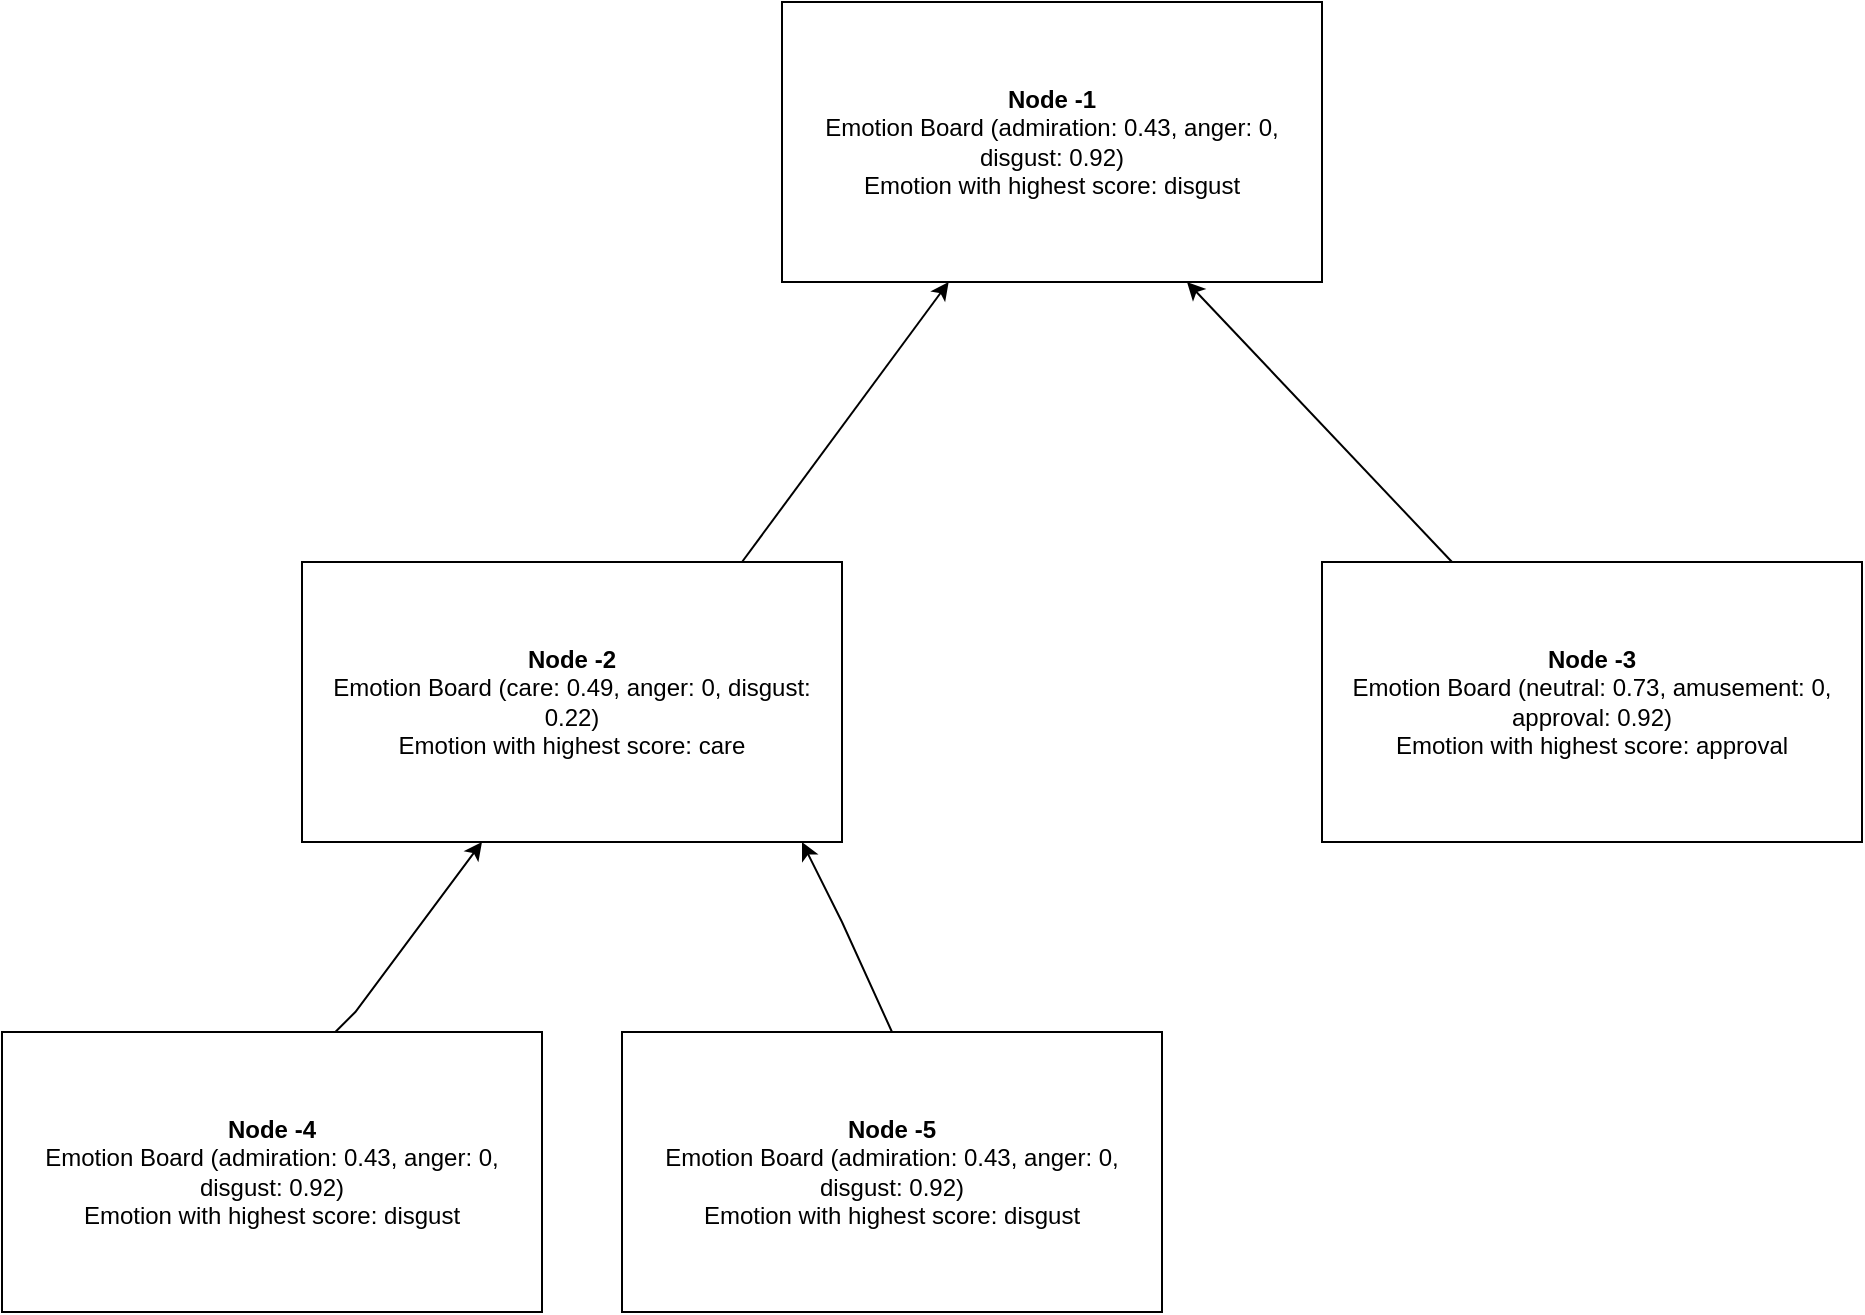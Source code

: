 <mxfile version="20.2.5" type="github">
  <diagram id="DPi9_XITnpIse1BLLOUD" name="Page-1">
    <mxGraphModel dx="2249" dy="773" grid="1" gridSize="10" guides="1" tooltips="1" connect="1" arrows="1" fold="1" page="1" pageScale="1" pageWidth="827" pageHeight="1169" math="0" shadow="0">
      <root>
        <mxCell id="0" />
        <mxCell id="1" parent="0" />
        <mxCell id="342qyx0WMo6BJ1TXW794-1" value="&lt;b&gt;Node -1&lt;br&gt;&lt;/b&gt;Emotion Board (admiration: 0.43, anger: 0, disgust: 0.92)&lt;br&gt;Emotion with highest score: disgust" style="rounded=0;whiteSpace=wrap;html=1;" vertex="1" parent="1">
          <mxGeometry x="260" y="70" width="270" height="140" as="geometry" />
        </mxCell>
        <mxCell id="342qyx0WMo6BJ1TXW794-2" value="&lt;b&gt;Node -3&lt;br&gt;&lt;/b&gt;Emotion Board (neutral: 0.73, amusement: 0, approval: 0.92)&lt;br&gt;Emotion with highest score: approval" style="rounded=0;whiteSpace=wrap;html=1;" vertex="1" parent="1">
          <mxGeometry x="530" y="350" width="270" height="140" as="geometry" />
        </mxCell>
        <mxCell id="342qyx0WMo6BJ1TXW794-3" value="&lt;b&gt;Node -2&lt;br&gt;&lt;/b&gt;Emotion Board (care: 0.49, anger: 0, disgust: 0.22)&lt;br&gt;Emotion with highest score: care" style="rounded=0;whiteSpace=wrap;html=1;" vertex="1" parent="1">
          <mxGeometry x="20" y="350" width="270" height="140" as="geometry" />
        </mxCell>
        <mxCell id="342qyx0WMo6BJ1TXW794-4" value="&lt;b&gt;Node -4&lt;br&gt;&lt;/b&gt;Emotion Board (admiration: 0.43, anger: 0, disgust: 0.92)&lt;br&gt;Emotion with highest score: disgust" style="rounded=0;whiteSpace=wrap;html=1;" vertex="1" parent="1">
          <mxGeometry x="-130" y="585" width="270" height="140" as="geometry" />
        </mxCell>
        <mxCell id="342qyx0WMo6BJ1TXW794-5" value="&lt;b&gt;Node -5&lt;br&gt;&lt;/b&gt;Emotion Board (admiration: 0.43, anger: 0, disgust: 0.92)&lt;br&gt;Emotion with highest score: disgust" style="rounded=0;whiteSpace=wrap;html=1;" vertex="1" parent="1">
          <mxGeometry x="180" y="585" width="270" height="140" as="geometry" />
        </mxCell>
        <mxCell id="342qyx0WMo6BJ1TXW794-6" value="" style="endArrow=classic;html=1;rounded=0;" edge="1" parent="1" target="342qyx0WMo6BJ1TXW794-1">
          <mxGeometry width="50" height="50" relative="1" as="geometry">
            <mxPoint x="240" y="350" as="sourcePoint" />
            <mxPoint x="290" y="300" as="targetPoint" />
          </mxGeometry>
        </mxCell>
        <mxCell id="342qyx0WMo6BJ1TXW794-7" value="" style="endArrow=classic;html=1;rounded=0;" edge="1" parent="1">
          <mxGeometry width="50" height="50" relative="1" as="geometry">
            <mxPoint x="36.67" y="585" as="sourcePoint" />
            <mxPoint x="110" y="490" as="targetPoint" />
            <Array as="points">
              <mxPoint x="46.67" y="575" />
            </Array>
          </mxGeometry>
        </mxCell>
        <mxCell id="342qyx0WMo6BJ1TXW794-8" value="" style="endArrow=classic;html=1;rounded=0;exitX=0.5;exitY=0;exitDx=0;exitDy=0;" edge="1" parent="1" source="342qyx0WMo6BJ1TXW794-5">
          <mxGeometry width="50" height="50" relative="1" as="geometry">
            <mxPoint x="196.67" y="585" as="sourcePoint" />
            <mxPoint x="270" y="490" as="targetPoint" />
            <Array as="points">
              <mxPoint x="290" y="530" />
            </Array>
          </mxGeometry>
        </mxCell>
        <mxCell id="342qyx0WMo6BJ1TXW794-9" value="" style="endArrow=classic;html=1;rounded=0;exitX=0.5;exitY=0;exitDx=0;exitDy=0;entryX=0.75;entryY=1;entryDx=0;entryDy=0;" edge="1" parent="1" target="342qyx0WMo6BJ1TXW794-1">
          <mxGeometry width="50" height="50" relative="1" as="geometry">
            <mxPoint x="595" y="350" as="sourcePoint" />
            <mxPoint x="550" y="255" as="targetPoint" />
            <Array as="points" />
          </mxGeometry>
        </mxCell>
      </root>
    </mxGraphModel>
  </diagram>
</mxfile>
